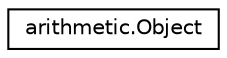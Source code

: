 digraph "Graphical Class Hierarchy"
{
 // LATEX_PDF_SIZE
  edge [fontname="Helvetica",fontsize="10",labelfontname="Helvetica",labelfontsize="10"];
  node [fontname="Helvetica",fontsize="10",shape=record];
  rankdir="LR";
  Node0 [label="arithmetic.Object",height=0.2,width=0.4,color="black", fillcolor="white", style="filled",URL="$classarithmetic_1_1Object.html",tooltip=" "];
}
